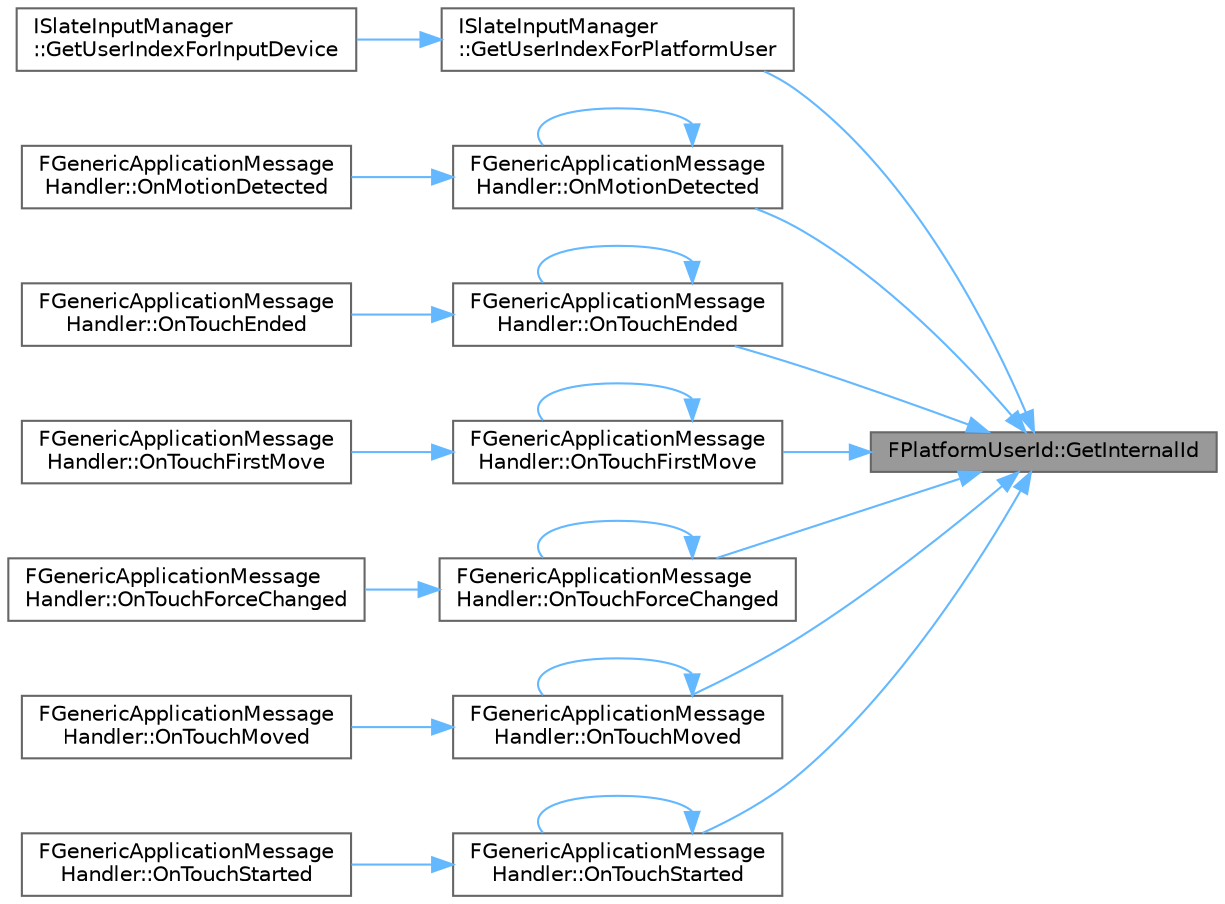digraph "FPlatformUserId::GetInternalId"
{
 // INTERACTIVE_SVG=YES
 // LATEX_PDF_SIZE
  bgcolor="transparent";
  edge [fontname=Helvetica,fontsize=10,labelfontname=Helvetica,labelfontsize=10];
  node [fontname=Helvetica,fontsize=10,shape=box,height=0.2,width=0.4];
  rankdir="RL";
  Node1 [id="Node000001",label="FPlatformUserId::GetInternalId",height=0.2,width=0.4,color="gray40", fillcolor="grey60", style="filled", fontcolor="black",tooltip="Returns the internal id for debugging/etc."];
  Node1 -> Node2 [id="edge1_Node000001_Node000002",dir="back",color="steelblue1",style="solid",tooltip=" "];
  Node2 [id="Node000002",label="ISlateInputManager\l::GetUserIndexForPlatformUser",height=0.2,width=0.4,color="grey40", fillcolor="white", style="filled",URL="$d6/db8/classISlateInputManager.html#ad31d362f69b5c9aac87ca12426062a0a",tooltip=" "];
  Node2 -> Node3 [id="edge2_Node000002_Node000003",dir="back",color="steelblue1",style="solid",tooltip=" "];
  Node3 [id="Node000003",label="ISlateInputManager\l::GetUserIndexForInputDevice",height=0.2,width=0.4,color="grey40", fillcolor="white", style="filled",URL="$d6/db8/classISlateInputManager.html#af60fea38790d46572818cfe3067fe7ca",tooltip=" "];
  Node1 -> Node4 [id="edge3_Node000001_Node000004",dir="back",color="steelblue1",style="solid",tooltip=" "];
  Node4 [id="Node000004",label="FGenericApplicationMessage\lHandler::OnMotionDetected",height=0.2,width=0.4,color="grey40", fillcolor="white", style="filled",URL="$d3/d8b/classFGenericApplicationMessageHandler.html#a0c9acef1c284ea2d71fe7fd9d27cb9da",tooltip=" "];
  Node4 -> Node4 [id="edge4_Node000004_Node000004",dir="back",color="steelblue1",style="solid",tooltip=" "];
  Node4 -> Node5 [id="edge5_Node000004_Node000005",dir="back",color="steelblue1",style="solid",tooltip=" "];
  Node5 [id="Node000005",label="FGenericApplicationMessage\lHandler::OnMotionDetected",height=0.2,width=0.4,color="grey40", fillcolor="white", style="filled",URL="$d3/d8b/classFGenericApplicationMessageHandler.html#ad90edf29730f730857954f83ba2c90ce",tooltip=" "];
  Node1 -> Node6 [id="edge6_Node000001_Node000006",dir="back",color="steelblue1",style="solid",tooltip=" "];
  Node6 [id="Node000006",label="FGenericApplicationMessage\lHandler::OnTouchEnded",height=0.2,width=0.4,color="grey40", fillcolor="white", style="filled",URL="$d3/d8b/classFGenericApplicationMessageHandler.html#a39b83c3f478f0bcebe02f3397aaf6e7c",tooltip=" "];
  Node6 -> Node6 [id="edge7_Node000006_Node000006",dir="back",color="steelblue1",style="solid",tooltip=" "];
  Node6 -> Node7 [id="edge8_Node000006_Node000007",dir="back",color="steelblue1",style="solid",tooltip=" "];
  Node7 [id="Node000007",label="FGenericApplicationMessage\lHandler::OnTouchEnded",height=0.2,width=0.4,color="grey40", fillcolor="white", style="filled",URL="$d3/d8b/classFGenericApplicationMessageHandler.html#a510342a68dc29cf2db8b69c469efd055",tooltip=" "];
  Node1 -> Node8 [id="edge9_Node000001_Node000008",dir="back",color="steelblue1",style="solid",tooltip=" "];
  Node8 [id="Node000008",label="FGenericApplicationMessage\lHandler::OnTouchFirstMove",height=0.2,width=0.4,color="grey40", fillcolor="white", style="filled",URL="$d3/d8b/classFGenericApplicationMessageHandler.html#a28d9f4af5609b814843665aba909e9fe",tooltip=" "];
  Node8 -> Node8 [id="edge10_Node000008_Node000008",dir="back",color="steelblue1",style="solid",tooltip=" "];
  Node8 -> Node9 [id="edge11_Node000008_Node000009",dir="back",color="steelblue1",style="solid",tooltip=" "];
  Node9 [id="Node000009",label="FGenericApplicationMessage\lHandler::OnTouchFirstMove",height=0.2,width=0.4,color="grey40", fillcolor="white", style="filled",URL="$d3/d8b/classFGenericApplicationMessageHandler.html#aa7b7238a2085ebebc8cba36d3510febe",tooltip=" "];
  Node1 -> Node10 [id="edge12_Node000001_Node000010",dir="back",color="steelblue1",style="solid",tooltip=" "];
  Node10 [id="Node000010",label="FGenericApplicationMessage\lHandler::OnTouchForceChanged",height=0.2,width=0.4,color="grey40", fillcolor="white", style="filled",URL="$d3/d8b/classFGenericApplicationMessageHandler.html#a93ce80c725452f3a4716c104e184307b",tooltip=" "];
  Node10 -> Node10 [id="edge13_Node000010_Node000010",dir="back",color="steelblue1",style="solid",tooltip=" "];
  Node10 -> Node11 [id="edge14_Node000010_Node000011",dir="back",color="steelblue1",style="solid",tooltip=" "];
  Node11 [id="Node000011",label="FGenericApplicationMessage\lHandler::OnTouchForceChanged",height=0.2,width=0.4,color="grey40", fillcolor="white", style="filled",URL="$d3/d8b/classFGenericApplicationMessageHandler.html#a65e65f01d555f0d5161d29f14dcbde41",tooltip=" "];
  Node1 -> Node12 [id="edge15_Node000001_Node000012",dir="back",color="steelblue1",style="solid",tooltip=" "];
  Node12 [id="Node000012",label="FGenericApplicationMessage\lHandler::OnTouchMoved",height=0.2,width=0.4,color="grey40", fillcolor="white", style="filled",URL="$d3/d8b/classFGenericApplicationMessageHandler.html#a8b57f5af22482e5361efbc3bda0cad70",tooltip=" "];
  Node12 -> Node12 [id="edge16_Node000012_Node000012",dir="back",color="steelblue1",style="solid",tooltip=" "];
  Node12 -> Node13 [id="edge17_Node000012_Node000013",dir="back",color="steelblue1",style="solid",tooltip=" "];
  Node13 [id="Node000013",label="FGenericApplicationMessage\lHandler::OnTouchMoved",height=0.2,width=0.4,color="grey40", fillcolor="white", style="filled",URL="$d3/d8b/classFGenericApplicationMessageHandler.html#acd37bc54c86d9d474f1f4da603bf2e02",tooltip=" "];
  Node1 -> Node14 [id="edge18_Node000001_Node000014",dir="back",color="steelblue1",style="solid",tooltip=" "];
  Node14 [id="Node000014",label="FGenericApplicationMessage\lHandler::OnTouchStarted",height=0.2,width=0.4,color="grey40", fillcolor="white", style="filled",URL="$d3/d8b/classFGenericApplicationMessageHandler.html#a9b638b8a1225bbe525f1f494007e2834",tooltip=" "];
  Node14 -> Node14 [id="edge19_Node000014_Node000014",dir="back",color="steelblue1",style="solid",tooltip=" "];
  Node14 -> Node15 [id="edge20_Node000014_Node000015",dir="back",color="steelblue1",style="solid",tooltip=" "];
  Node15 [id="Node000015",label="FGenericApplicationMessage\lHandler::OnTouchStarted",height=0.2,width=0.4,color="grey40", fillcolor="white", style="filled",URL="$d3/d8b/classFGenericApplicationMessageHandler.html#aa225e1c8ddef606274ab1b59a36bbfdf",tooltip=" "];
}
